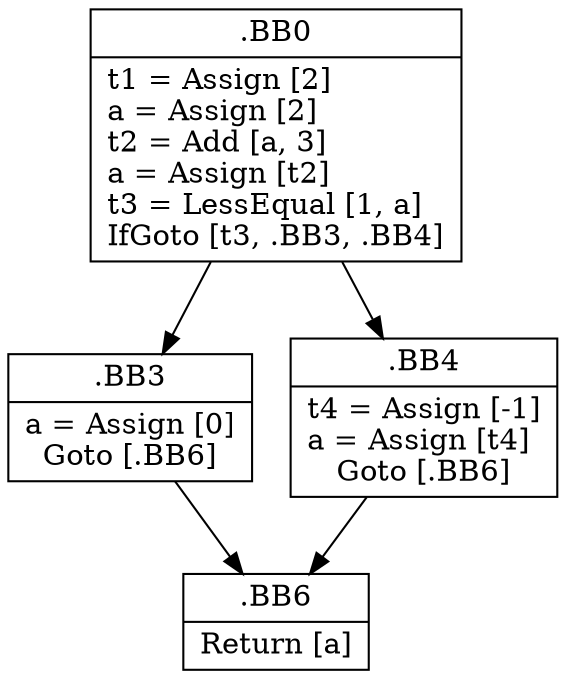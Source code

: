 digraph G { graph [rankdir=TD]; node [shape=record];
 bb_139922844560336[shape=record,label="{ .BB0 | t1 = Assign [2]\la = Assign [2]\lt2 = Add [a, 3]\la = Assign [t2]\lt3 = LessEqual [1, a]\lIfGoto [t3, .BB3, .BB4]}"];
 bb_139922844560336 -> bb_139922844619664;
 bb_139922844560336 -> bb_139922844619984;
 bb_139922844619664[shape=record,label="{ .BB3 | a = Assign [0]\lGoto [.BB6]}"];
 bb_139922844619664 -> bb_139922844619088;
 bb_139922844619984[shape=record,label="{ .BB4 | t4 = Assign [-1]\la = Assign [t4]\lGoto [.BB6]}"];
 bb_139922844619984 -> bb_139922844619088;
 bb_139922844619088[shape=record,label="{ .BB6 | Return [a]}"];
}
